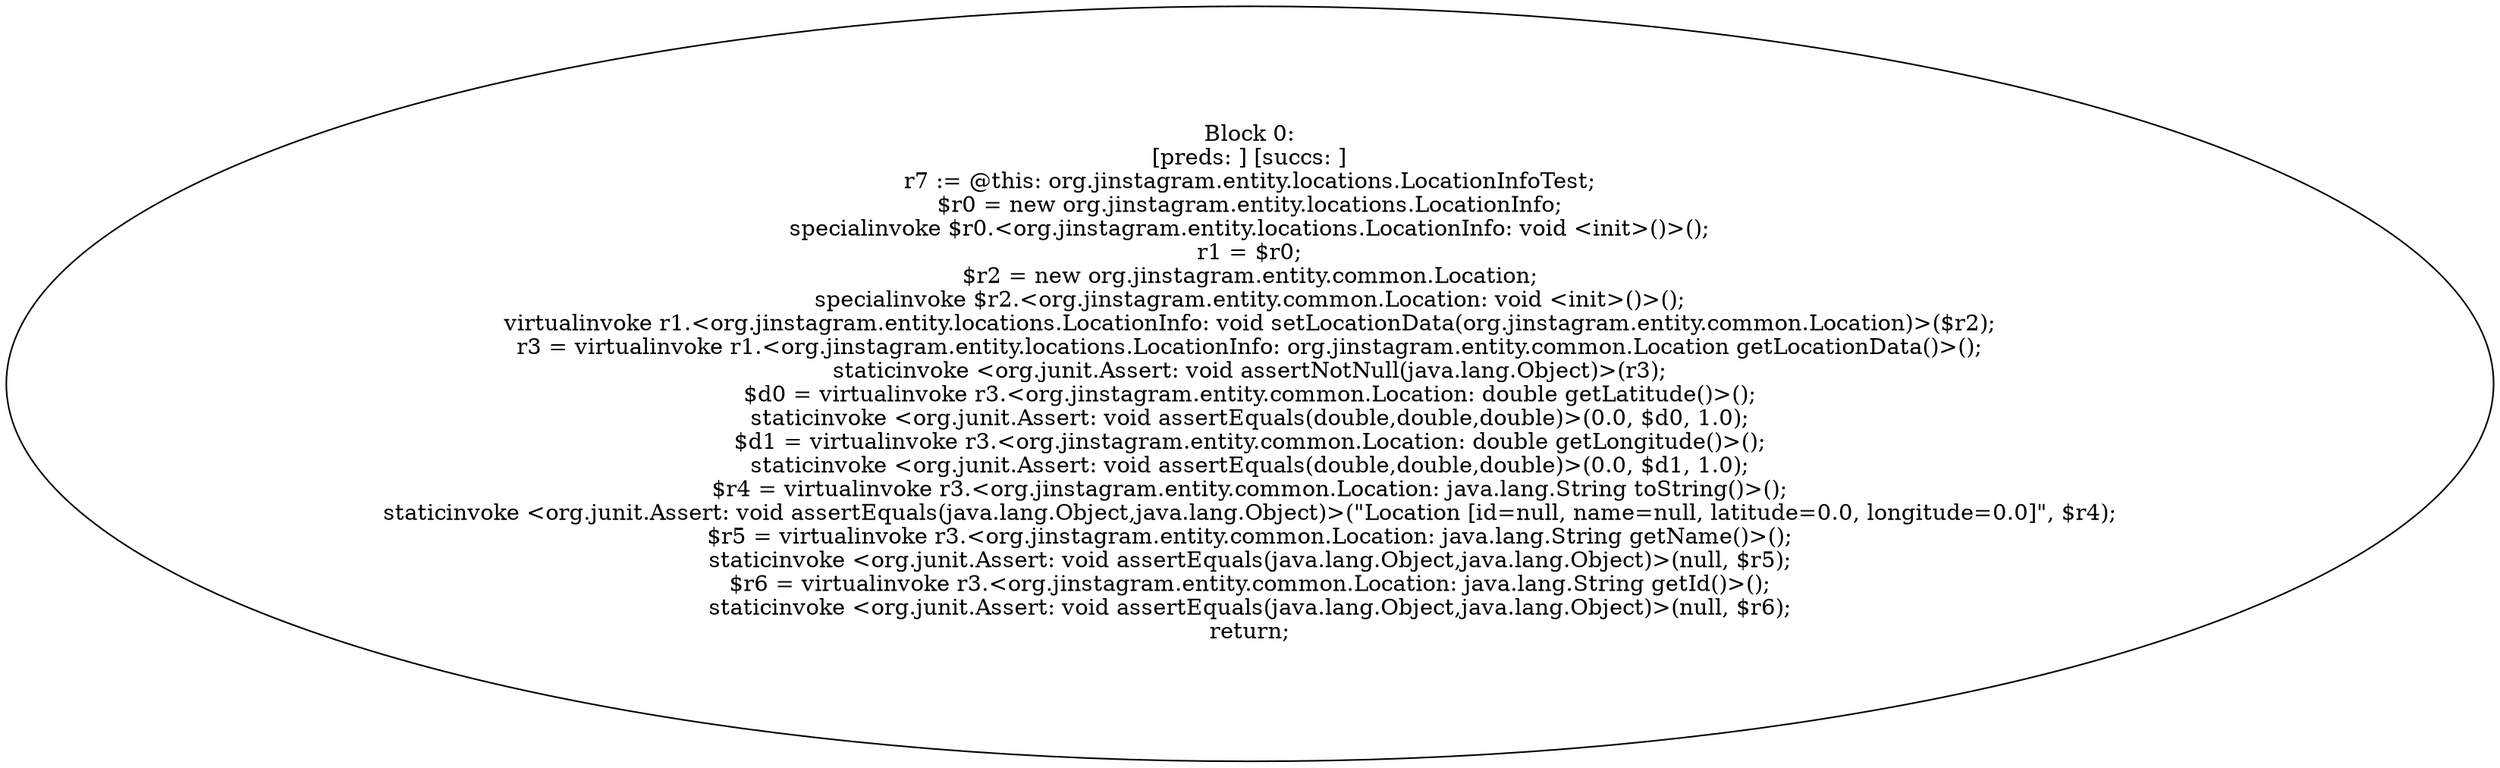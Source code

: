 digraph "unitGraph" {
    "Block 0:
[preds: ] [succs: ]
r7 := @this: org.jinstagram.entity.locations.LocationInfoTest;
$r0 = new org.jinstagram.entity.locations.LocationInfo;
specialinvoke $r0.<org.jinstagram.entity.locations.LocationInfo: void <init>()>();
r1 = $r0;
$r2 = new org.jinstagram.entity.common.Location;
specialinvoke $r2.<org.jinstagram.entity.common.Location: void <init>()>();
virtualinvoke r1.<org.jinstagram.entity.locations.LocationInfo: void setLocationData(org.jinstagram.entity.common.Location)>($r2);
r3 = virtualinvoke r1.<org.jinstagram.entity.locations.LocationInfo: org.jinstagram.entity.common.Location getLocationData()>();
staticinvoke <org.junit.Assert: void assertNotNull(java.lang.Object)>(r3);
$d0 = virtualinvoke r3.<org.jinstagram.entity.common.Location: double getLatitude()>();
staticinvoke <org.junit.Assert: void assertEquals(double,double,double)>(0.0, $d0, 1.0);
$d1 = virtualinvoke r3.<org.jinstagram.entity.common.Location: double getLongitude()>();
staticinvoke <org.junit.Assert: void assertEquals(double,double,double)>(0.0, $d1, 1.0);
$r4 = virtualinvoke r3.<org.jinstagram.entity.common.Location: java.lang.String toString()>();
staticinvoke <org.junit.Assert: void assertEquals(java.lang.Object,java.lang.Object)>(\"Location [id=null, name=null, latitude=0.0, longitude=0.0]\", $r4);
$r5 = virtualinvoke r3.<org.jinstagram.entity.common.Location: java.lang.String getName()>();
staticinvoke <org.junit.Assert: void assertEquals(java.lang.Object,java.lang.Object)>(null, $r5);
$r6 = virtualinvoke r3.<org.jinstagram.entity.common.Location: java.lang.String getId()>();
staticinvoke <org.junit.Assert: void assertEquals(java.lang.Object,java.lang.Object)>(null, $r6);
return;
"
}
